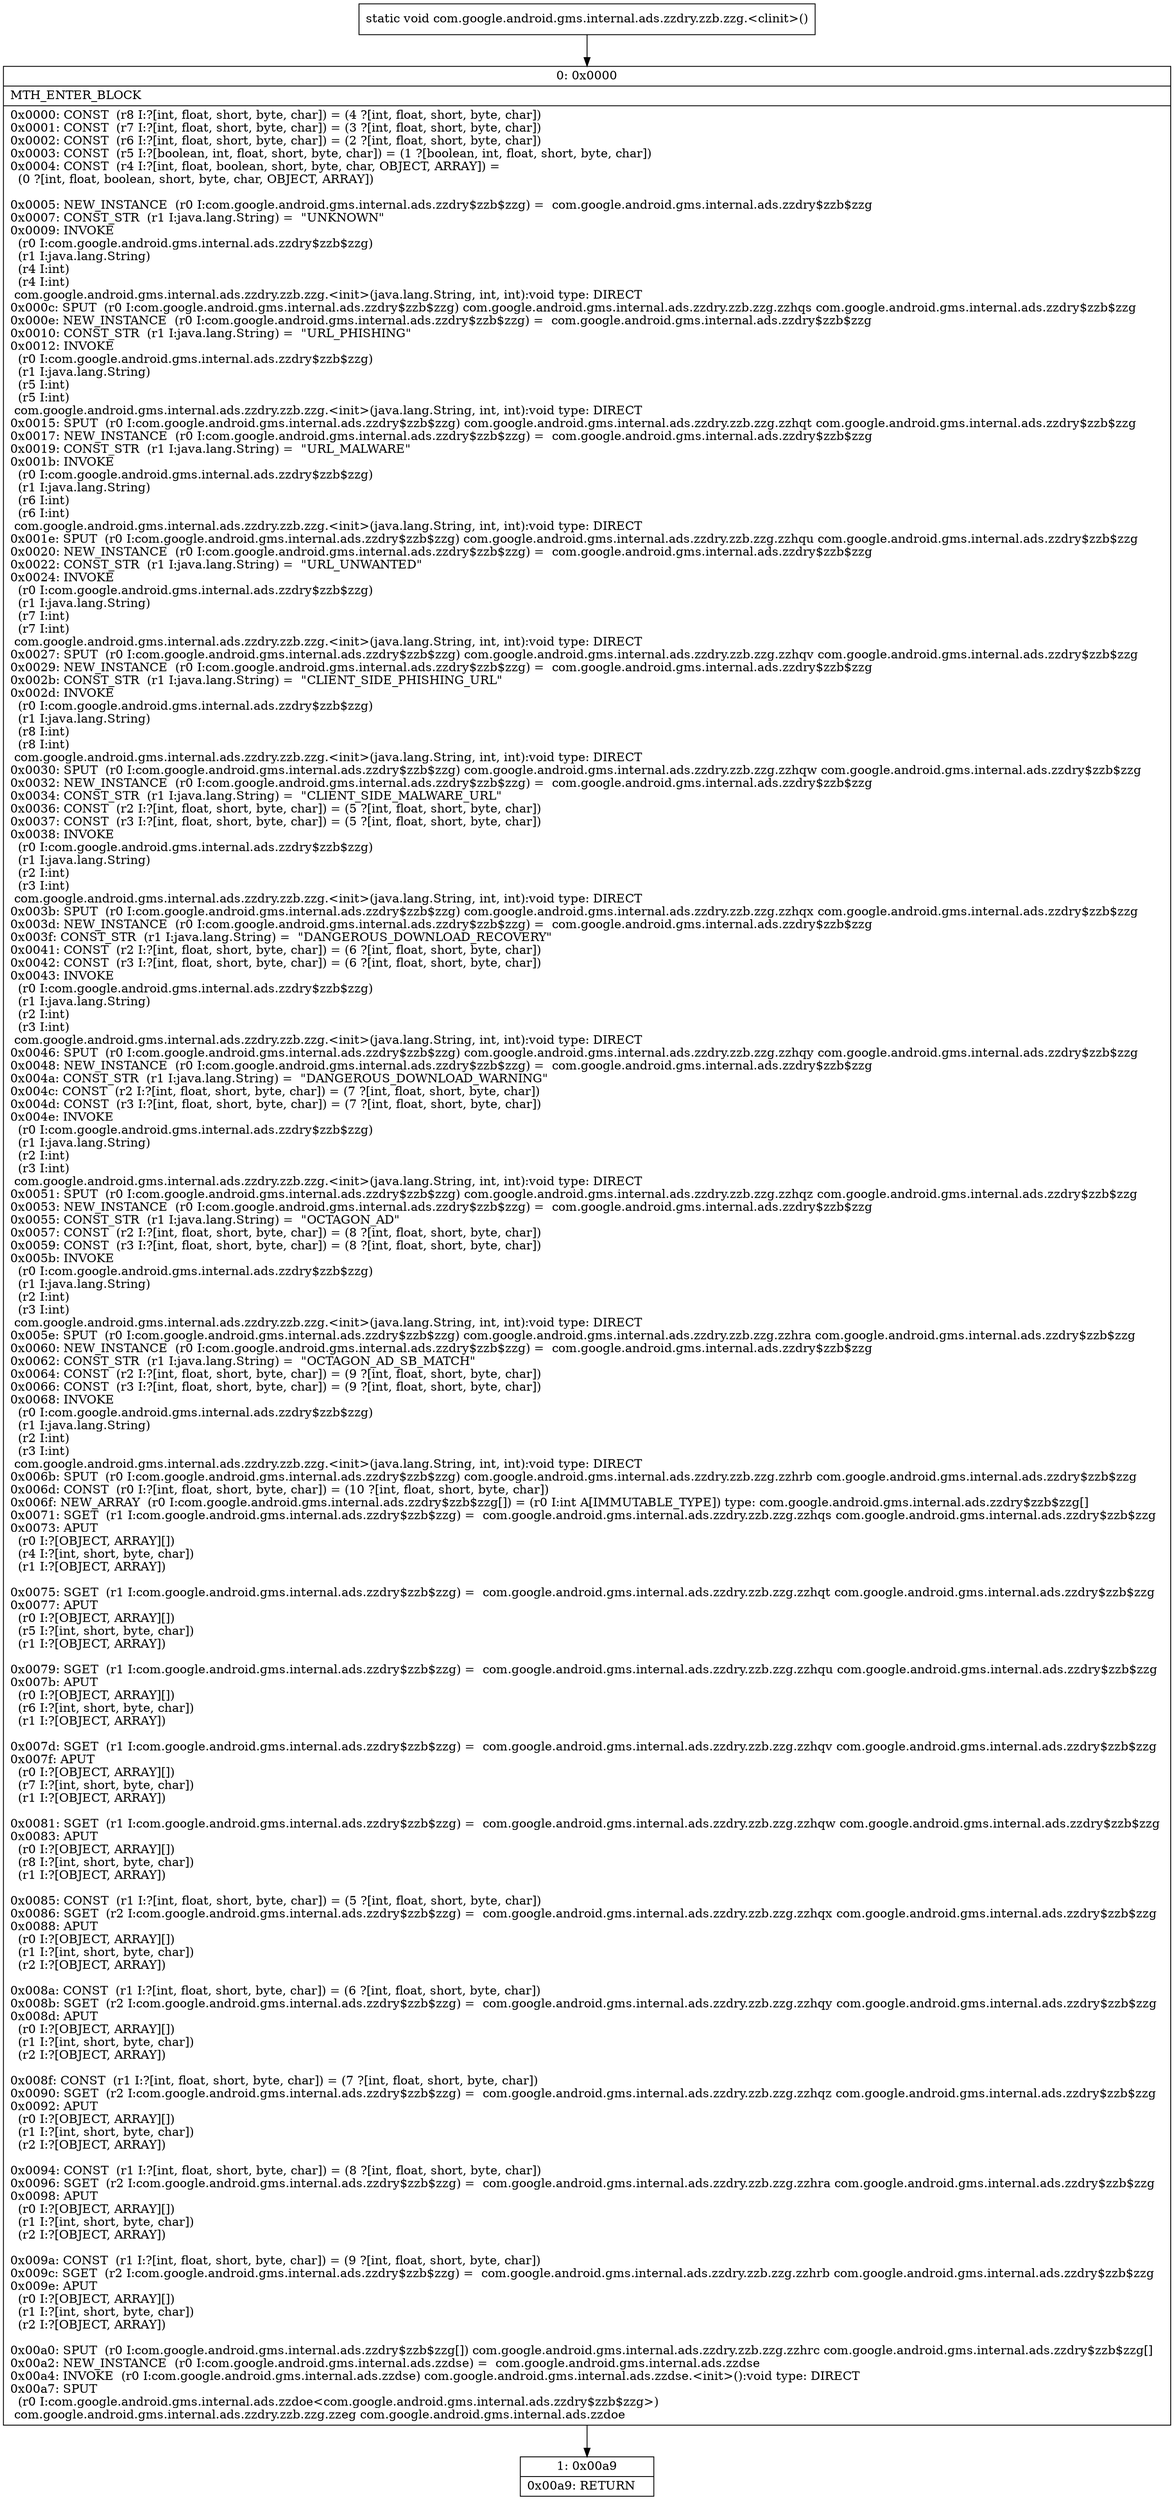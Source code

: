 digraph "CFG forcom.google.android.gms.internal.ads.zzdry.zzb.zzg.\<clinit\>()V" {
Node_0 [shape=record,label="{0\:\ 0x0000|MTH_ENTER_BLOCK\l|0x0000: CONST  (r8 I:?[int, float, short, byte, char]) = (4 ?[int, float, short, byte, char]) \l0x0001: CONST  (r7 I:?[int, float, short, byte, char]) = (3 ?[int, float, short, byte, char]) \l0x0002: CONST  (r6 I:?[int, float, short, byte, char]) = (2 ?[int, float, short, byte, char]) \l0x0003: CONST  (r5 I:?[boolean, int, float, short, byte, char]) = (1 ?[boolean, int, float, short, byte, char]) \l0x0004: CONST  (r4 I:?[int, float, boolean, short, byte, char, OBJECT, ARRAY]) = \l  (0 ?[int, float, boolean, short, byte, char, OBJECT, ARRAY])\l \l0x0005: NEW_INSTANCE  (r0 I:com.google.android.gms.internal.ads.zzdry$zzb$zzg) =  com.google.android.gms.internal.ads.zzdry$zzb$zzg \l0x0007: CONST_STR  (r1 I:java.lang.String) =  \"UNKNOWN\" \l0x0009: INVOKE  \l  (r0 I:com.google.android.gms.internal.ads.zzdry$zzb$zzg)\l  (r1 I:java.lang.String)\l  (r4 I:int)\l  (r4 I:int)\l com.google.android.gms.internal.ads.zzdry.zzb.zzg.\<init\>(java.lang.String, int, int):void type: DIRECT \l0x000c: SPUT  (r0 I:com.google.android.gms.internal.ads.zzdry$zzb$zzg) com.google.android.gms.internal.ads.zzdry.zzb.zzg.zzhqs com.google.android.gms.internal.ads.zzdry$zzb$zzg \l0x000e: NEW_INSTANCE  (r0 I:com.google.android.gms.internal.ads.zzdry$zzb$zzg) =  com.google.android.gms.internal.ads.zzdry$zzb$zzg \l0x0010: CONST_STR  (r1 I:java.lang.String) =  \"URL_PHISHING\" \l0x0012: INVOKE  \l  (r0 I:com.google.android.gms.internal.ads.zzdry$zzb$zzg)\l  (r1 I:java.lang.String)\l  (r5 I:int)\l  (r5 I:int)\l com.google.android.gms.internal.ads.zzdry.zzb.zzg.\<init\>(java.lang.String, int, int):void type: DIRECT \l0x0015: SPUT  (r0 I:com.google.android.gms.internal.ads.zzdry$zzb$zzg) com.google.android.gms.internal.ads.zzdry.zzb.zzg.zzhqt com.google.android.gms.internal.ads.zzdry$zzb$zzg \l0x0017: NEW_INSTANCE  (r0 I:com.google.android.gms.internal.ads.zzdry$zzb$zzg) =  com.google.android.gms.internal.ads.zzdry$zzb$zzg \l0x0019: CONST_STR  (r1 I:java.lang.String) =  \"URL_MALWARE\" \l0x001b: INVOKE  \l  (r0 I:com.google.android.gms.internal.ads.zzdry$zzb$zzg)\l  (r1 I:java.lang.String)\l  (r6 I:int)\l  (r6 I:int)\l com.google.android.gms.internal.ads.zzdry.zzb.zzg.\<init\>(java.lang.String, int, int):void type: DIRECT \l0x001e: SPUT  (r0 I:com.google.android.gms.internal.ads.zzdry$zzb$zzg) com.google.android.gms.internal.ads.zzdry.zzb.zzg.zzhqu com.google.android.gms.internal.ads.zzdry$zzb$zzg \l0x0020: NEW_INSTANCE  (r0 I:com.google.android.gms.internal.ads.zzdry$zzb$zzg) =  com.google.android.gms.internal.ads.zzdry$zzb$zzg \l0x0022: CONST_STR  (r1 I:java.lang.String) =  \"URL_UNWANTED\" \l0x0024: INVOKE  \l  (r0 I:com.google.android.gms.internal.ads.zzdry$zzb$zzg)\l  (r1 I:java.lang.String)\l  (r7 I:int)\l  (r7 I:int)\l com.google.android.gms.internal.ads.zzdry.zzb.zzg.\<init\>(java.lang.String, int, int):void type: DIRECT \l0x0027: SPUT  (r0 I:com.google.android.gms.internal.ads.zzdry$zzb$zzg) com.google.android.gms.internal.ads.zzdry.zzb.zzg.zzhqv com.google.android.gms.internal.ads.zzdry$zzb$zzg \l0x0029: NEW_INSTANCE  (r0 I:com.google.android.gms.internal.ads.zzdry$zzb$zzg) =  com.google.android.gms.internal.ads.zzdry$zzb$zzg \l0x002b: CONST_STR  (r1 I:java.lang.String) =  \"CLIENT_SIDE_PHISHING_URL\" \l0x002d: INVOKE  \l  (r0 I:com.google.android.gms.internal.ads.zzdry$zzb$zzg)\l  (r1 I:java.lang.String)\l  (r8 I:int)\l  (r8 I:int)\l com.google.android.gms.internal.ads.zzdry.zzb.zzg.\<init\>(java.lang.String, int, int):void type: DIRECT \l0x0030: SPUT  (r0 I:com.google.android.gms.internal.ads.zzdry$zzb$zzg) com.google.android.gms.internal.ads.zzdry.zzb.zzg.zzhqw com.google.android.gms.internal.ads.zzdry$zzb$zzg \l0x0032: NEW_INSTANCE  (r0 I:com.google.android.gms.internal.ads.zzdry$zzb$zzg) =  com.google.android.gms.internal.ads.zzdry$zzb$zzg \l0x0034: CONST_STR  (r1 I:java.lang.String) =  \"CLIENT_SIDE_MALWARE_URL\" \l0x0036: CONST  (r2 I:?[int, float, short, byte, char]) = (5 ?[int, float, short, byte, char]) \l0x0037: CONST  (r3 I:?[int, float, short, byte, char]) = (5 ?[int, float, short, byte, char]) \l0x0038: INVOKE  \l  (r0 I:com.google.android.gms.internal.ads.zzdry$zzb$zzg)\l  (r1 I:java.lang.String)\l  (r2 I:int)\l  (r3 I:int)\l com.google.android.gms.internal.ads.zzdry.zzb.zzg.\<init\>(java.lang.String, int, int):void type: DIRECT \l0x003b: SPUT  (r0 I:com.google.android.gms.internal.ads.zzdry$zzb$zzg) com.google.android.gms.internal.ads.zzdry.zzb.zzg.zzhqx com.google.android.gms.internal.ads.zzdry$zzb$zzg \l0x003d: NEW_INSTANCE  (r0 I:com.google.android.gms.internal.ads.zzdry$zzb$zzg) =  com.google.android.gms.internal.ads.zzdry$zzb$zzg \l0x003f: CONST_STR  (r1 I:java.lang.String) =  \"DANGEROUS_DOWNLOAD_RECOVERY\" \l0x0041: CONST  (r2 I:?[int, float, short, byte, char]) = (6 ?[int, float, short, byte, char]) \l0x0042: CONST  (r3 I:?[int, float, short, byte, char]) = (6 ?[int, float, short, byte, char]) \l0x0043: INVOKE  \l  (r0 I:com.google.android.gms.internal.ads.zzdry$zzb$zzg)\l  (r1 I:java.lang.String)\l  (r2 I:int)\l  (r3 I:int)\l com.google.android.gms.internal.ads.zzdry.zzb.zzg.\<init\>(java.lang.String, int, int):void type: DIRECT \l0x0046: SPUT  (r0 I:com.google.android.gms.internal.ads.zzdry$zzb$zzg) com.google.android.gms.internal.ads.zzdry.zzb.zzg.zzhqy com.google.android.gms.internal.ads.zzdry$zzb$zzg \l0x0048: NEW_INSTANCE  (r0 I:com.google.android.gms.internal.ads.zzdry$zzb$zzg) =  com.google.android.gms.internal.ads.zzdry$zzb$zzg \l0x004a: CONST_STR  (r1 I:java.lang.String) =  \"DANGEROUS_DOWNLOAD_WARNING\" \l0x004c: CONST  (r2 I:?[int, float, short, byte, char]) = (7 ?[int, float, short, byte, char]) \l0x004d: CONST  (r3 I:?[int, float, short, byte, char]) = (7 ?[int, float, short, byte, char]) \l0x004e: INVOKE  \l  (r0 I:com.google.android.gms.internal.ads.zzdry$zzb$zzg)\l  (r1 I:java.lang.String)\l  (r2 I:int)\l  (r3 I:int)\l com.google.android.gms.internal.ads.zzdry.zzb.zzg.\<init\>(java.lang.String, int, int):void type: DIRECT \l0x0051: SPUT  (r0 I:com.google.android.gms.internal.ads.zzdry$zzb$zzg) com.google.android.gms.internal.ads.zzdry.zzb.zzg.zzhqz com.google.android.gms.internal.ads.zzdry$zzb$zzg \l0x0053: NEW_INSTANCE  (r0 I:com.google.android.gms.internal.ads.zzdry$zzb$zzg) =  com.google.android.gms.internal.ads.zzdry$zzb$zzg \l0x0055: CONST_STR  (r1 I:java.lang.String) =  \"OCTAGON_AD\" \l0x0057: CONST  (r2 I:?[int, float, short, byte, char]) = (8 ?[int, float, short, byte, char]) \l0x0059: CONST  (r3 I:?[int, float, short, byte, char]) = (8 ?[int, float, short, byte, char]) \l0x005b: INVOKE  \l  (r0 I:com.google.android.gms.internal.ads.zzdry$zzb$zzg)\l  (r1 I:java.lang.String)\l  (r2 I:int)\l  (r3 I:int)\l com.google.android.gms.internal.ads.zzdry.zzb.zzg.\<init\>(java.lang.String, int, int):void type: DIRECT \l0x005e: SPUT  (r0 I:com.google.android.gms.internal.ads.zzdry$zzb$zzg) com.google.android.gms.internal.ads.zzdry.zzb.zzg.zzhra com.google.android.gms.internal.ads.zzdry$zzb$zzg \l0x0060: NEW_INSTANCE  (r0 I:com.google.android.gms.internal.ads.zzdry$zzb$zzg) =  com.google.android.gms.internal.ads.zzdry$zzb$zzg \l0x0062: CONST_STR  (r1 I:java.lang.String) =  \"OCTAGON_AD_SB_MATCH\" \l0x0064: CONST  (r2 I:?[int, float, short, byte, char]) = (9 ?[int, float, short, byte, char]) \l0x0066: CONST  (r3 I:?[int, float, short, byte, char]) = (9 ?[int, float, short, byte, char]) \l0x0068: INVOKE  \l  (r0 I:com.google.android.gms.internal.ads.zzdry$zzb$zzg)\l  (r1 I:java.lang.String)\l  (r2 I:int)\l  (r3 I:int)\l com.google.android.gms.internal.ads.zzdry.zzb.zzg.\<init\>(java.lang.String, int, int):void type: DIRECT \l0x006b: SPUT  (r0 I:com.google.android.gms.internal.ads.zzdry$zzb$zzg) com.google.android.gms.internal.ads.zzdry.zzb.zzg.zzhrb com.google.android.gms.internal.ads.zzdry$zzb$zzg \l0x006d: CONST  (r0 I:?[int, float, short, byte, char]) = (10 ?[int, float, short, byte, char]) \l0x006f: NEW_ARRAY  (r0 I:com.google.android.gms.internal.ads.zzdry$zzb$zzg[]) = (r0 I:int A[IMMUTABLE_TYPE]) type: com.google.android.gms.internal.ads.zzdry$zzb$zzg[] \l0x0071: SGET  (r1 I:com.google.android.gms.internal.ads.zzdry$zzb$zzg) =  com.google.android.gms.internal.ads.zzdry.zzb.zzg.zzhqs com.google.android.gms.internal.ads.zzdry$zzb$zzg \l0x0073: APUT  \l  (r0 I:?[OBJECT, ARRAY][])\l  (r4 I:?[int, short, byte, char])\l  (r1 I:?[OBJECT, ARRAY])\l \l0x0075: SGET  (r1 I:com.google.android.gms.internal.ads.zzdry$zzb$zzg) =  com.google.android.gms.internal.ads.zzdry.zzb.zzg.zzhqt com.google.android.gms.internal.ads.zzdry$zzb$zzg \l0x0077: APUT  \l  (r0 I:?[OBJECT, ARRAY][])\l  (r5 I:?[int, short, byte, char])\l  (r1 I:?[OBJECT, ARRAY])\l \l0x0079: SGET  (r1 I:com.google.android.gms.internal.ads.zzdry$zzb$zzg) =  com.google.android.gms.internal.ads.zzdry.zzb.zzg.zzhqu com.google.android.gms.internal.ads.zzdry$zzb$zzg \l0x007b: APUT  \l  (r0 I:?[OBJECT, ARRAY][])\l  (r6 I:?[int, short, byte, char])\l  (r1 I:?[OBJECT, ARRAY])\l \l0x007d: SGET  (r1 I:com.google.android.gms.internal.ads.zzdry$zzb$zzg) =  com.google.android.gms.internal.ads.zzdry.zzb.zzg.zzhqv com.google.android.gms.internal.ads.zzdry$zzb$zzg \l0x007f: APUT  \l  (r0 I:?[OBJECT, ARRAY][])\l  (r7 I:?[int, short, byte, char])\l  (r1 I:?[OBJECT, ARRAY])\l \l0x0081: SGET  (r1 I:com.google.android.gms.internal.ads.zzdry$zzb$zzg) =  com.google.android.gms.internal.ads.zzdry.zzb.zzg.zzhqw com.google.android.gms.internal.ads.zzdry$zzb$zzg \l0x0083: APUT  \l  (r0 I:?[OBJECT, ARRAY][])\l  (r8 I:?[int, short, byte, char])\l  (r1 I:?[OBJECT, ARRAY])\l \l0x0085: CONST  (r1 I:?[int, float, short, byte, char]) = (5 ?[int, float, short, byte, char]) \l0x0086: SGET  (r2 I:com.google.android.gms.internal.ads.zzdry$zzb$zzg) =  com.google.android.gms.internal.ads.zzdry.zzb.zzg.zzhqx com.google.android.gms.internal.ads.zzdry$zzb$zzg \l0x0088: APUT  \l  (r0 I:?[OBJECT, ARRAY][])\l  (r1 I:?[int, short, byte, char])\l  (r2 I:?[OBJECT, ARRAY])\l \l0x008a: CONST  (r1 I:?[int, float, short, byte, char]) = (6 ?[int, float, short, byte, char]) \l0x008b: SGET  (r2 I:com.google.android.gms.internal.ads.zzdry$zzb$zzg) =  com.google.android.gms.internal.ads.zzdry.zzb.zzg.zzhqy com.google.android.gms.internal.ads.zzdry$zzb$zzg \l0x008d: APUT  \l  (r0 I:?[OBJECT, ARRAY][])\l  (r1 I:?[int, short, byte, char])\l  (r2 I:?[OBJECT, ARRAY])\l \l0x008f: CONST  (r1 I:?[int, float, short, byte, char]) = (7 ?[int, float, short, byte, char]) \l0x0090: SGET  (r2 I:com.google.android.gms.internal.ads.zzdry$zzb$zzg) =  com.google.android.gms.internal.ads.zzdry.zzb.zzg.zzhqz com.google.android.gms.internal.ads.zzdry$zzb$zzg \l0x0092: APUT  \l  (r0 I:?[OBJECT, ARRAY][])\l  (r1 I:?[int, short, byte, char])\l  (r2 I:?[OBJECT, ARRAY])\l \l0x0094: CONST  (r1 I:?[int, float, short, byte, char]) = (8 ?[int, float, short, byte, char]) \l0x0096: SGET  (r2 I:com.google.android.gms.internal.ads.zzdry$zzb$zzg) =  com.google.android.gms.internal.ads.zzdry.zzb.zzg.zzhra com.google.android.gms.internal.ads.zzdry$zzb$zzg \l0x0098: APUT  \l  (r0 I:?[OBJECT, ARRAY][])\l  (r1 I:?[int, short, byte, char])\l  (r2 I:?[OBJECT, ARRAY])\l \l0x009a: CONST  (r1 I:?[int, float, short, byte, char]) = (9 ?[int, float, short, byte, char]) \l0x009c: SGET  (r2 I:com.google.android.gms.internal.ads.zzdry$zzb$zzg) =  com.google.android.gms.internal.ads.zzdry.zzb.zzg.zzhrb com.google.android.gms.internal.ads.zzdry$zzb$zzg \l0x009e: APUT  \l  (r0 I:?[OBJECT, ARRAY][])\l  (r1 I:?[int, short, byte, char])\l  (r2 I:?[OBJECT, ARRAY])\l \l0x00a0: SPUT  (r0 I:com.google.android.gms.internal.ads.zzdry$zzb$zzg[]) com.google.android.gms.internal.ads.zzdry.zzb.zzg.zzhrc com.google.android.gms.internal.ads.zzdry$zzb$zzg[] \l0x00a2: NEW_INSTANCE  (r0 I:com.google.android.gms.internal.ads.zzdse) =  com.google.android.gms.internal.ads.zzdse \l0x00a4: INVOKE  (r0 I:com.google.android.gms.internal.ads.zzdse) com.google.android.gms.internal.ads.zzdse.\<init\>():void type: DIRECT \l0x00a7: SPUT  \l  (r0 I:com.google.android.gms.internal.ads.zzdoe\<com.google.android.gms.internal.ads.zzdry$zzb$zzg\>)\l com.google.android.gms.internal.ads.zzdry.zzb.zzg.zzeg com.google.android.gms.internal.ads.zzdoe \l}"];
Node_1 [shape=record,label="{1\:\ 0x00a9|0x00a9: RETURN   \l}"];
MethodNode[shape=record,label="{static void com.google.android.gms.internal.ads.zzdry.zzb.zzg.\<clinit\>() }"];
MethodNode -> Node_0;
Node_0 -> Node_1;
}

